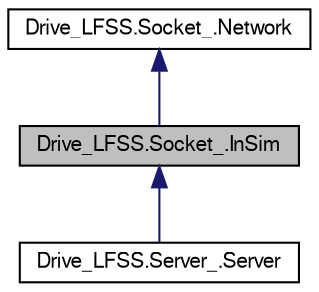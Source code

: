 digraph G
{
  bgcolor="transparent";
  edge [fontname="FreeSans",fontsize=10,labelfontname="FreeSans",labelfontsize=10];
  node [fontname="FreeSans",fontsize=10,shape=record];
  Node1 [label="Drive_LFSS.Socket_.InSim",height=0.2,width=0.4,color="black", fillcolor="grey75", style="filled" fontcolor="black"];
  Node2 -> Node1 [dir=back,color="midnightblue",fontsize=10,style="solid",fontname="FreeSans"];
  Node2 [label="Drive_LFSS.Socket_.Network",height=0.2,width=0.4,color="black",URL="$class_drive___l_f_s_s_1_1_socket___1_1_network.html"];
  Node1 -> Node3 [dir=back,color="midnightblue",fontsize=10,style="solid",fontname="FreeSans"];
  Node3 [label="Drive_LFSS.Server_.Server",height=0.2,width=0.4,color="black",URL="$class_drive___l_f_s_s_1_1_server___1_1_server.html"];
}
